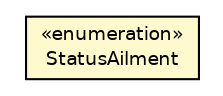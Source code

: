 #!/usr/local/bin/dot
#
# Class diagram 
# Generated by UMLGraph version 5.2 (http://www.umlgraph.org/)
#

digraph G {
	edge [fontname="Helvetica",fontsize=10,labelfontname="Helvetica",labelfontsize=10];
	node [fontname="Helvetica",fontsize=10,shape=plaintext];
	nodesep=0.25;
	ranksep=0.5;
	// org.jpokemon.pmapi.util.StatusAilment
	c2145 [label=<<table title="org.jpokemon.pmapi.util.StatusAilment" border="0" cellborder="1" cellspacing="0" cellpadding="2" port="p" bgcolor="lemonChiffon" href="./StatusAilment.html">
		<tr><td><table border="0" cellspacing="0" cellpadding="1">
<tr><td align="center" balign="center"> &#171;enumeration&#187; </td></tr>
<tr><td align="center" balign="center"> StatusAilment </td></tr>
		</table></td></tr>
		</table>>, fontname="Helvetica", fontcolor="black", fontsize=9.0];
}

